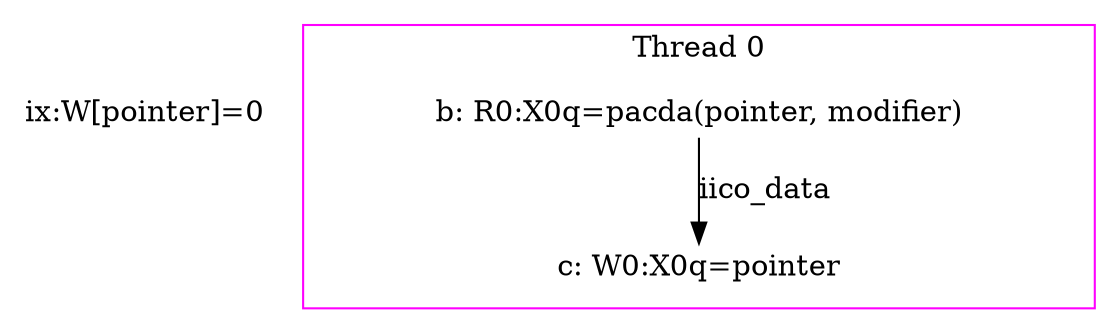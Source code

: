 digraph G {
    eiid0 [label="ix:W[pointer]=0", shape="none", fixedsize="false", height="0.194444", width="1.166667"];
    subgraph cluster_proc0 { rank=sink; label = "Thread 0"; color=magenta; shape=box;
        eiid1 [label="b: R0:X0q=pacda(pointer, modifier)", shape="none", fixedsize="false", height="0.194444", width="5.055556"];
        eiid2 [label="c: W0:X0q=pointer", shape="none", fixedsize="false", height="0.194444", width="1.555556"];
    }
    eiid1 -> eiid2 [label="iico_data", color="black", fontcolor="black"];
}
